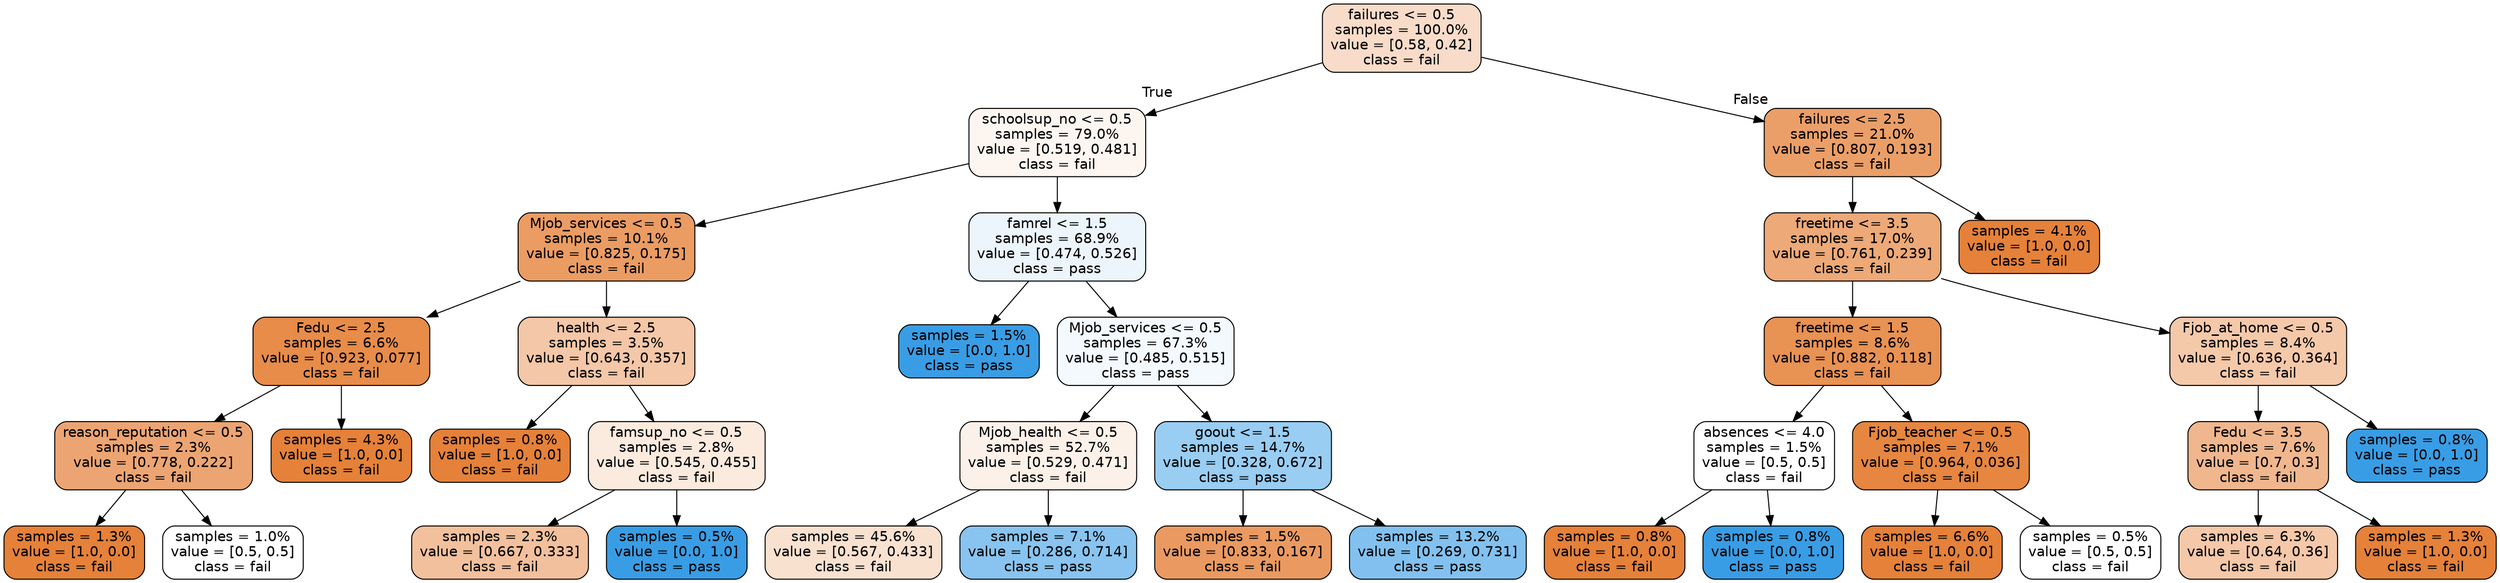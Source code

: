 digraph Tree {
node [shape=box, style="filled, rounded", color="black", fontname=helvetica] ;
edge [fontname=helvetica] ;
0 [label="failures <= 0.5\nsamples = 100.0%\nvalue = [0.58, 0.42]\nclass = fail", fillcolor="#f8dcc9"] ;
1 [label="schoolsup_no <= 0.5\nsamples = 79.0%\nvalue = [0.519, 0.481]\nclass = fail", fillcolor="#fdf6f0"] ;
0 -> 1 [labeldistance=2.5, labelangle=45, headlabel="True"] ;
2 [label="Mjob_services <= 0.5\nsamples = 10.1%\nvalue = [0.825, 0.175]\nclass = fail", fillcolor="#eb9c63"] ;
1 -> 2 ;
3 [label="Fedu <= 2.5\nsamples = 6.6%\nvalue = [0.923, 0.077]\nclass = fail", fillcolor="#e78c49"] ;
2 -> 3 ;
4 [label="reason_reputation <= 0.5\nsamples = 2.3%\nvalue = [0.778, 0.222]\nclass = fail", fillcolor="#eca572"] ;
3 -> 4 ;
5 [label="samples = 1.3%\nvalue = [1.0, 0.0]\nclass = fail", fillcolor="#e58139"] ;
4 -> 5 ;
6 [label="samples = 1.0%\nvalue = [0.5, 0.5]\nclass = fail", fillcolor="#ffffff"] ;
4 -> 6 ;
7 [label="samples = 4.3%\nvalue = [1.0, 0.0]\nclass = fail", fillcolor="#e58139"] ;
3 -> 7 ;
8 [label="health <= 2.5\nsamples = 3.5%\nvalue = [0.643, 0.357]\nclass = fail", fillcolor="#f3c7a7"] ;
2 -> 8 ;
9 [label="samples = 0.8%\nvalue = [1.0, 0.0]\nclass = fail", fillcolor="#e58139"] ;
8 -> 9 ;
10 [label="famsup_no <= 0.5\nsamples = 2.8%\nvalue = [0.545, 0.455]\nclass = fail", fillcolor="#fbeade"] ;
8 -> 10 ;
11 [label="samples = 2.3%\nvalue = [0.667, 0.333]\nclass = fail", fillcolor="#f2c09c"] ;
10 -> 11 ;
12 [label="samples = 0.5%\nvalue = [0.0, 1.0]\nclass = pass", fillcolor="#399de5"] ;
10 -> 12 ;
13 [label="famrel <= 1.5\nsamples = 68.9%\nvalue = [0.474, 0.526]\nclass = pass", fillcolor="#ecf5fc"] ;
1 -> 13 ;
14 [label="samples = 1.5%\nvalue = [0.0, 1.0]\nclass = pass", fillcolor="#399de5"] ;
13 -> 14 ;
15 [label="Mjob_services <= 0.5\nsamples = 67.3%\nvalue = [0.485, 0.515]\nclass = pass", fillcolor="#f3f9fd"] ;
13 -> 15 ;
16 [label="Mjob_health <= 0.5\nsamples = 52.7%\nvalue = [0.529, 0.471]\nclass = fail", fillcolor="#fcf1e9"] ;
15 -> 16 ;
17 [label="samples = 45.6%\nvalue = [0.567, 0.433]\nclass = fail", fillcolor="#f9e1d0"] ;
16 -> 17 ;
18 [label="samples = 7.1%\nvalue = [0.286, 0.714]\nclass = pass", fillcolor="#88c4ef"] ;
16 -> 18 ;
19 [label="goout <= 1.5\nsamples = 14.7%\nvalue = [0.328, 0.672]\nclass = pass", fillcolor="#99cdf2"] ;
15 -> 19 ;
20 [label="samples = 1.5%\nvalue = [0.833, 0.167]\nclass = fail", fillcolor="#ea9a61"] ;
19 -> 20 ;
21 [label="samples = 13.2%\nvalue = [0.269, 0.731]\nclass = pass", fillcolor="#82c1ef"] ;
19 -> 21 ;
22 [label="failures <= 2.5\nsamples = 21.0%\nvalue = [0.807, 0.193]\nclass = fail", fillcolor="#eb9f68"] ;
0 -> 22 [labeldistance=2.5, labelangle=-45, headlabel="False"] ;
23 [label="freetime <= 3.5\nsamples = 17.0%\nvalue = [0.761, 0.239]\nclass = fail", fillcolor="#eda977"] ;
22 -> 23 ;
24 [label="freetime <= 1.5\nsamples = 8.6%\nvalue = [0.882, 0.118]\nclass = fail", fillcolor="#e89253"] ;
23 -> 24 ;
25 [label="absences <= 4.0\nsamples = 1.5%\nvalue = [0.5, 0.5]\nclass = fail", fillcolor="#ffffff"] ;
24 -> 25 ;
26 [label="samples = 0.8%\nvalue = [1.0, 0.0]\nclass = fail", fillcolor="#e58139"] ;
25 -> 26 ;
27 [label="samples = 0.8%\nvalue = [0.0, 1.0]\nclass = pass", fillcolor="#399de5"] ;
25 -> 27 ;
28 [label="Fjob_teacher <= 0.5\nsamples = 7.1%\nvalue = [0.964, 0.036]\nclass = fail", fillcolor="#e68640"] ;
24 -> 28 ;
29 [label="samples = 6.6%\nvalue = [1.0, 0.0]\nclass = fail", fillcolor="#e58139"] ;
28 -> 29 ;
30 [label="samples = 0.5%\nvalue = [0.5, 0.5]\nclass = fail", fillcolor="#ffffff"] ;
28 -> 30 ;
31 [label="Fjob_at_home <= 0.5\nsamples = 8.4%\nvalue = [0.636, 0.364]\nclass = fail", fillcolor="#f4c9aa"] ;
23 -> 31 ;
32 [label="Fedu <= 3.5\nsamples = 7.6%\nvalue = [0.7, 0.3]\nclass = fail", fillcolor="#f0b78e"] ;
31 -> 32 ;
33 [label="samples = 6.3%\nvalue = [0.64, 0.36]\nclass = fail", fillcolor="#f4c8a8"] ;
32 -> 33 ;
34 [label="samples = 1.3%\nvalue = [1.0, 0.0]\nclass = fail", fillcolor="#e58139"] ;
32 -> 34 ;
35 [label="samples = 0.8%\nvalue = [0.0, 1.0]\nclass = pass", fillcolor="#399de5"] ;
31 -> 35 ;
36 [label="samples = 4.1%\nvalue = [1.0, 0.0]\nclass = fail", fillcolor="#e58139"] ;
22 -> 36 ;
}